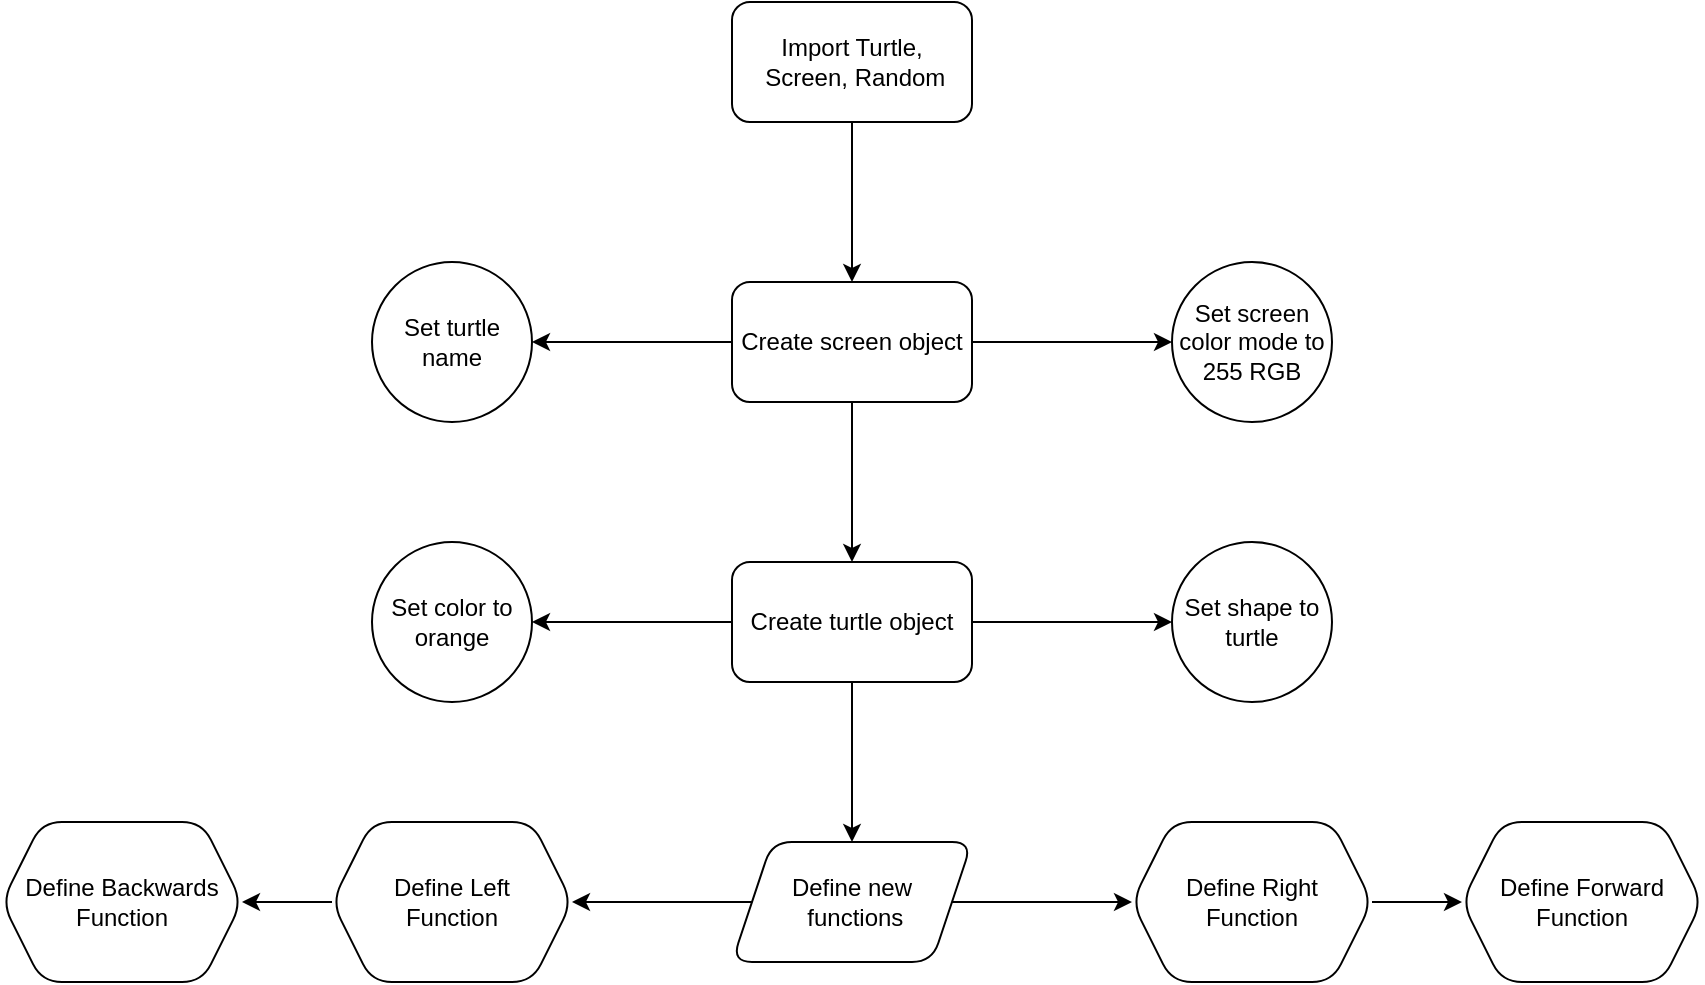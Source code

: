 <mxfile version="24.8.6">
  <diagram name="Page-1" id="h3QMktJUDQHHH6E6HLhU">
    <mxGraphModel dx="1185" dy="632" grid="1" gridSize="10" guides="1" tooltips="1" connect="1" arrows="1" fold="1" page="1" pageScale="1" pageWidth="850" pageHeight="1100" math="0" shadow="0">
      <root>
        <mxCell id="0" />
        <mxCell id="1" parent="0" />
        <mxCell id="xzMERXrAKy0U1Wa6-c2J-3" value="" style="edgeStyle=orthogonalEdgeStyle;rounded=0;orthogonalLoop=1;jettySize=auto;html=1;" edge="1" parent="1" source="xzMERXrAKy0U1Wa6-c2J-1" target="xzMERXrAKy0U1Wa6-c2J-2">
          <mxGeometry relative="1" as="geometry" />
        </mxCell>
        <mxCell id="xzMERXrAKy0U1Wa6-c2J-1" value="&lt;div&gt;Import Turtle,&lt;/div&gt;&lt;div&gt;&amp;nbsp;Screen, Random&lt;br&gt;&lt;/div&gt;" style="rounded=1;whiteSpace=wrap;html=1;" vertex="1" parent="1">
          <mxGeometry x="365" y="40" width="120" height="60" as="geometry" />
        </mxCell>
        <mxCell id="xzMERXrAKy0U1Wa6-c2J-5" value="" style="edgeStyle=orthogonalEdgeStyle;rounded=0;orthogonalLoop=1;jettySize=auto;html=1;" edge="1" parent="1" source="xzMERXrAKy0U1Wa6-c2J-2" target="xzMERXrAKy0U1Wa6-c2J-4">
          <mxGeometry relative="1" as="geometry" />
        </mxCell>
        <mxCell id="xzMERXrAKy0U1Wa6-c2J-7" value="" style="edgeStyle=orthogonalEdgeStyle;rounded=0;orthogonalLoop=1;jettySize=auto;html=1;" edge="1" parent="1" source="xzMERXrAKy0U1Wa6-c2J-2" target="xzMERXrAKy0U1Wa6-c2J-6">
          <mxGeometry relative="1" as="geometry" />
        </mxCell>
        <mxCell id="xzMERXrAKy0U1Wa6-c2J-13" value="" style="edgeStyle=orthogonalEdgeStyle;rounded=0;orthogonalLoop=1;jettySize=auto;html=1;" edge="1" parent="1" source="xzMERXrAKy0U1Wa6-c2J-2" target="xzMERXrAKy0U1Wa6-c2J-12">
          <mxGeometry relative="1" as="geometry" />
        </mxCell>
        <mxCell id="xzMERXrAKy0U1Wa6-c2J-2" value="Create screen object" style="whiteSpace=wrap;html=1;rounded=1;" vertex="1" parent="1">
          <mxGeometry x="365" y="180" width="120" height="60" as="geometry" />
        </mxCell>
        <mxCell id="xzMERXrAKy0U1Wa6-c2J-4" value="Set screen color mode to 255 RGB" style="ellipse;whiteSpace=wrap;html=1;rounded=1;" vertex="1" parent="1">
          <mxGeometry x="585" y="170" width="80" height="80" as="geometry" />
        </mxCell>
        <mxCell id="xzMERXrAKy0U1Wa6-c2J-9" value="" style="edgeStyle=orthogonalEdgeStyle;rounded=0;orthogonalLoop=1;jettySize=auto;html=1;" edge="1" parent="1" source="xzMERXrAKy0U1Wa6-c2J-6" target="xzMERXrAKy0U1Wa6-c2J-8">
          <mxGeometry relative="1" as="geometry" />
        </mxCell>
        <mxCell id="xzMERXrAKy0U1Wa6-c2J-11" value="" style="edgeStyle=orthogonalEdgeStyle;rounded=0;orthogonalLoop=1;jettySize=auto;html=1;" edge="1" parent="1" source="xzMERXrAKy0U1Wa6-c2J-6" target="xzMERXrAKy0U1Wa6-c2J-10">
          <mxGeometry relative="1" as="geometry" />
        </mxCell>
        <mxCell id="xzMERXrAKy0U1Wa6-c2J-15" value="" style="edgeStyle=orthogonalEdgeStyle;rounded=0;orthogonalLoop=1;jettySize=auto;html=1;" edge="1" parent="1" source="xzMERXrAKy0U1Wa6-c2J-6" target="xzMERXrAKy0U1Wa6-c2J-14">
          <mxGeometry relative="1" as="geometry" />
        </mxCell>
        <mxCell id="xzMERXrAKy0U1Wa6-c2J-6" value="Create turtle object" style="whiteSpace=wrap;html=1;rounded=1;" vertex="1" parent="1">
          <mxGeometry x="365" y="320" width="120" height="60" as="geometry" />
        </mxCell>
        <mxCell id="xzMERXrAKy0U1Wa6-c2J-8" value="Set shape to turtle" style="ellipse;whiteSpace=wrap;html=1;rounded=1;" vertex="1" parent="1">
          <mxGeometry x="585" y="310" width="80" height="80" as="geometry" />
        </mxCell>
        <mxCell id="xzMERXrAKy0U1Wa6-c2J-10" value="Set color to orange" style="ellipse;whiteSpace=wrap;html=1;rounded=1;" vertex="1" parent="1">
          <mxGeometry x="185" y="310" width="80" height="80" as="geometry" />
        </mxCell>
        <mxCell id="xzMERXrAKy0U1Wa6-c2J-12" value="Set turtle name" style="ellipse;whiteSpace=wrap;html=1;rounded=1;" vertex="1" parent="1">
          <mxGeometry x="185" y="170" width="80" height="80" as="geometry" />
        </mxCell>
        <mxCell id="xzMERXrAKy0U1Wa6-c2J-17" value="" style="edgeStyle=orthogonalEdgeStyle;rounded=0;orthogonalLoop=1;jettySize=auto;html=1;" edge="1" parent="1" source="xzMERXrAKy0U1Wa6-c2J-14" target="xzMERXrAKy0U1Wa6-c2J-16">
          <mxGeometry relative="1" as="geometry" />
        </mxCell>
        <mxCell id="xzMERXrAKy0U1Wa6-c2J-21" value="" style="edgeStyle=orthogonalEdgeStyle;rounded=0;orthogonalLoop=1;jettySize=auto;html=1;" edge="1" parent="1" source="xzMERXrAKy0U1Wa6-c2J-14" target="xzMERXrAKy0U1Wa6-c2J-20">
          <mxGeometry relative="1" as="geometry" />
        </mxCell>
        <mxCell id="xzMERXrAKy0U1Wa6-c2J-14" value="&lt;div&gt;Define new&lt;/div&gt;&lt;div&gt;&amp;nbsp;functions&lt;/div&gt;" style="shape=parallelogram;perimeter=parallelogramPerimeter;whiteSpace=wrap;html=1;fixedSize=1;rounded=1;" vertex="1" parent="1">
          <mxGeometry x="365" y="460" width="120" height="60" as="geometry" />
        </mxCell>
        <mxCell id="xzMERXrAKy0U1Wa6-c2J-19" value="" style="edgeStyle=orthogonalEdgeStyle;rounded=0;orthogonalLoop=1;jettySize=auto;html=1;" edge="1" parent="1" source="xzMERXrAKy0U1Wa6-c2J-16" target="xzMERXrAKy0U1Wa6-c2J-18">
          <mxGeometry relative="1" as="geometry" />
        </mxCell>
        <mxCell id="xzMERXrAKy0U1Wa6-c2J-16" value="&lt;div&gt;Define Left&lt;/div&gt;&lt;div&gt;Function&lt;/div&gt;" style="shape=hexagon;perimeter=hexagonPerimeter2;whiteSpace=wrap;html=1;fixedSize=1;rounded=1;" vertex="1" parent="1">
          <mxGeometry x="165" y="450" width="120" height="80" as="geometry" />
        </mxCell>
        <mxCell id="xzMERXrAKy0U1Wa6-c2J-18" value="Define Backwards Function" style="shape=hexagon;perimeter=hexagonPerimeter2;whiteSpace=wrap;html=1;fixedSize=1;rounded=1;" vertex="1" parent="1">
          <mxGeometry y="450" width="120" height="80" as="geometry" />
        </mxCell>
        <mxCell id="xzMERXrAKy0U1Wa6-c2J-23" value="" style="edgeStyle=orthogonalEdgeStyle;rounded=0;orthogonalLoop=1;jettySize=auto;html=1;" edge="1" parent="1" source="xzMERXrAKy0U1Wa6-c2J-20" target="xzMERXrAKy0U1Wa6-c2J-22">
          <mxGeometry relative="1" as="geometry" />
        </mxCell>
        <mxCell id="xzMERXrAKy0U1Wa6-c2J-20" value="&lt;div&gt;Define Right&lt;/div&gt;&lt;div&gt;Function&lt;/div&gt;" style="shape=hexagon;perimeter=hexagonPerimeter2;whiteSpace=wrap;html=1;fixedSize=1;rounded=1;" vertex="1" parent="1">
          <mxGeometry x="565" y="450" width="120" height="80" as="geometry" />
        </mxCell>
        <mxCell id="xzMERXrAKy0U1Wa6-c2J-22" value="Define Forward Function" style="shape=hexagon;perimeter=hexagonPerimeter2;whiteSpace=wrap;html=1;fixedSize=1;rounded=1;" vertex="1" parent="1">
          <mxGeometry x="730" y="450" width="120" height="80" as="geometry" />
        </mxCell>
      </root>
    </mxGraphModel>
  </diagram>
</mxfile>
